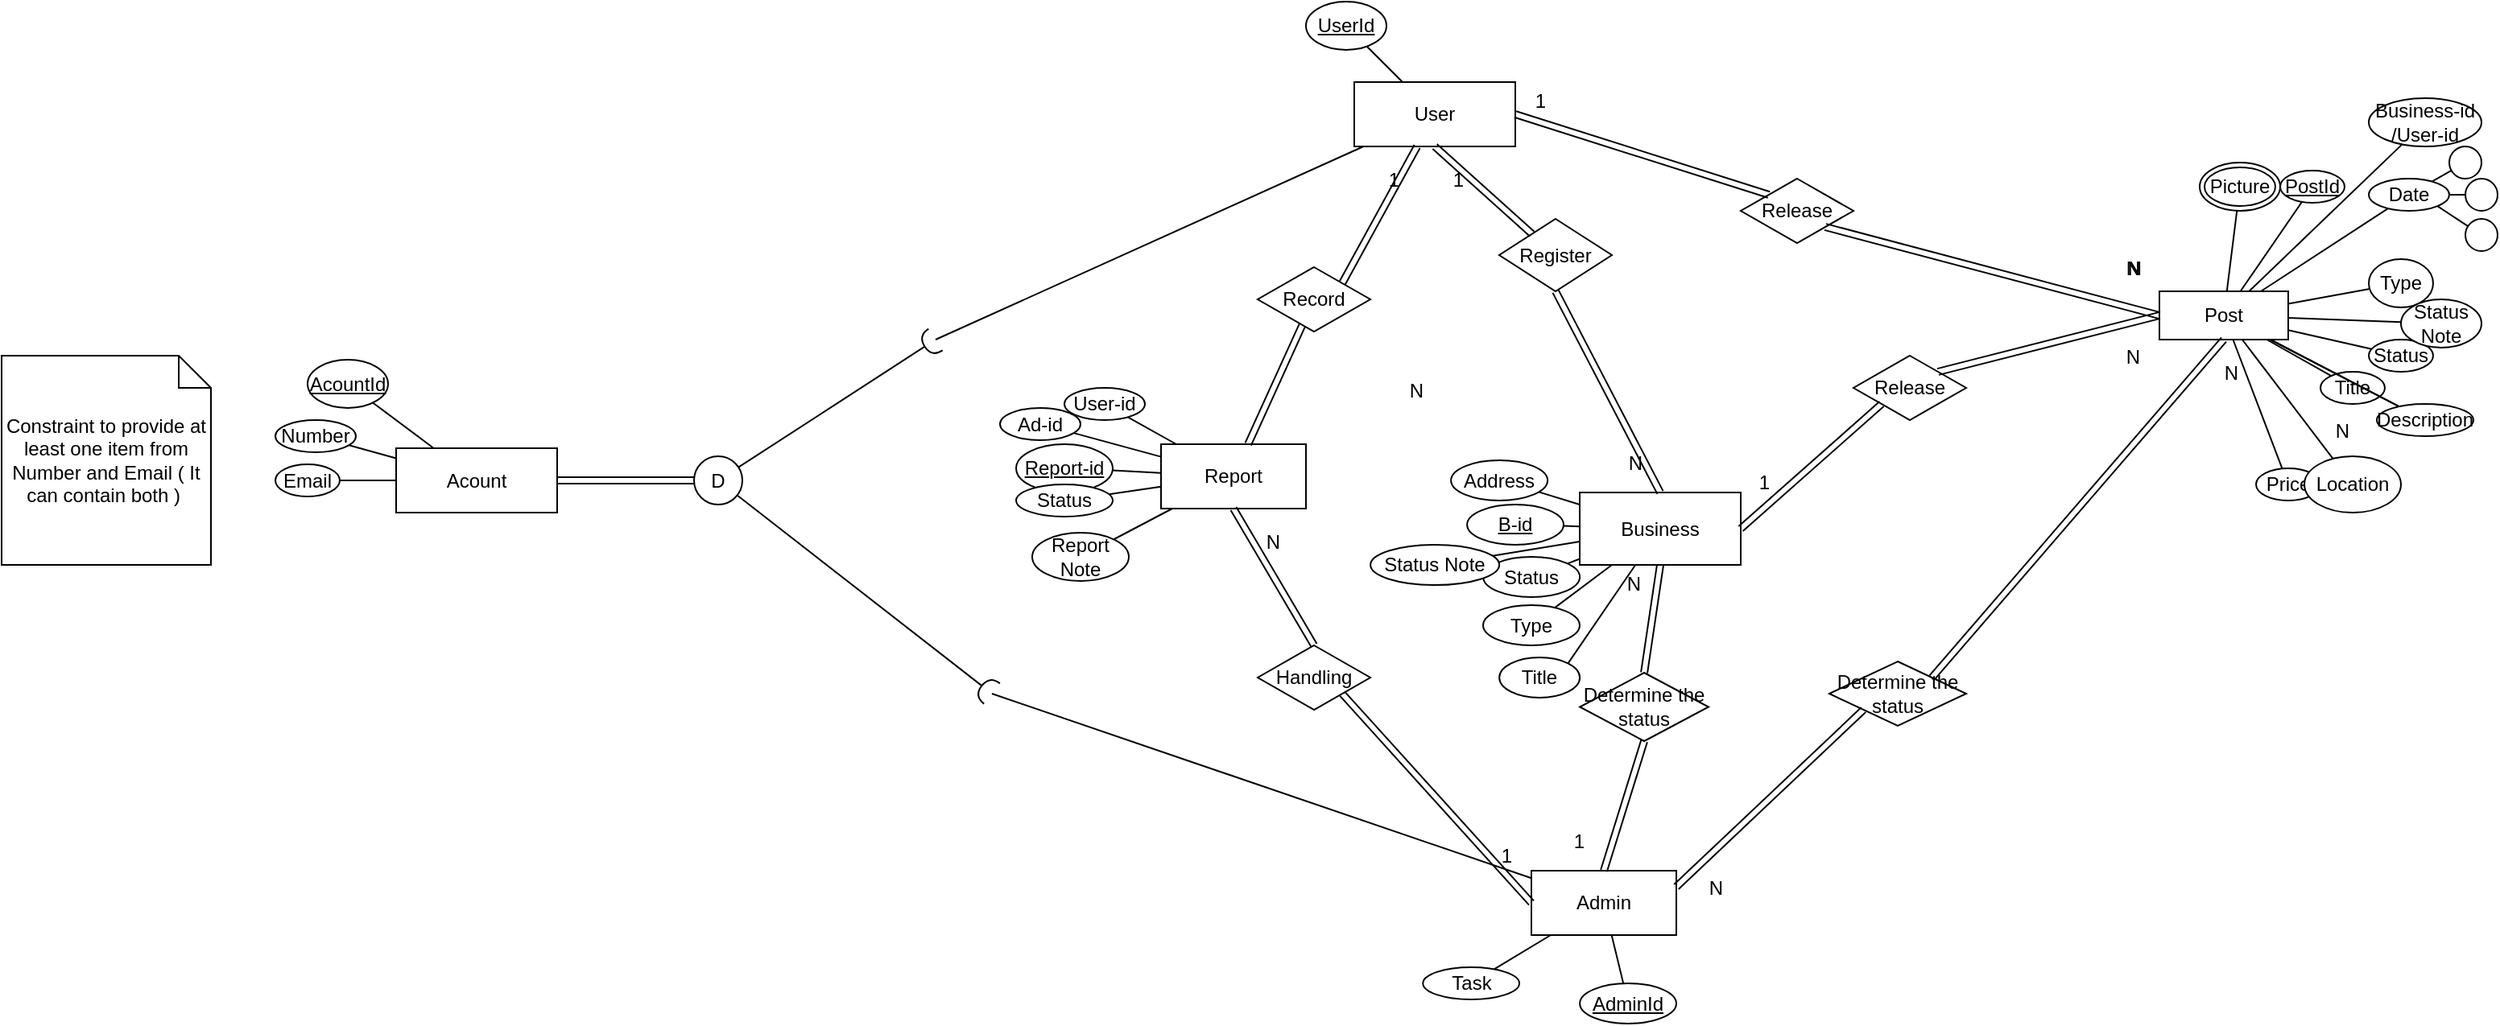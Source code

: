 <mxfile version="24.3.1" type="github">
  <diagram name="Page-1" id="U-ynId0NLzXUT7P6WxYB">
    <mxGraphModel dx="2044" dy="647" grid="1" gridSize="10" guides="1" tooltips="1" connect="1" arrows="1" fold="1" page="1" pageScale="1" pageWidth="850" pageHeight="1100" math="0" shadow="0">
      <root>
        <mxCell id="0" />
        <mxCell id="1" parent="0" />
        <mxCell id="OLLfKfK8-iYXkt-Ylnlg-1" value="User" style="whiteSpace=wrap;html=1;align=center;" parent="1" vertex="1">
          <mxGeometry x="70" y="140" width="100" height="40" as="geometry" />
        </mxCell>
        <mxCell id="OLLfKfK8-iYXkt-Ylnlg-2" value="AcountId" style="ellipse;whiteSpace=wrap;html=1;align=center;fontStyle=4;" parent="1" vertex="1">
          <mxGeometry x="-580" y="312.5" width="50" height="30" as="geometry" />
        </mxCell>
        <mxCell id="OLLfKfK8-iYXkt-Ylnlg-3" value="Number" style="ellipse;whiteSpace=wrap;html=1;align=center;" parent="1" vertex="1">
          <mxGeometry x="-600" y="350" width="50" height="20" as="geometry" />
        </mxCell>
        <mxCell id="OLLfKfK8-iYXkt-Ylnlg-10" value="Post" style="whiteSpace=wrap;html=1;align=center;" parent="1" vertex="1">
          <mxGeometry x="570" y="270" width="80" height="30" as="geometry" />
        </mxCell>
        <mxCell id="OLLfKfK8-iYXkt-Ylnlg-11" value="PostId" style="ellipse;whiteSpace=wrap;html=1;align=center;fontStyle=4;" parent="1" vertex="1">
          <mxGeometry x="645" y="195" width="40" height="20" as="geometry" />
        </mxCell>
        <mxCell id="OLLfKfK8-iYXkt-Ylnlg-12" value="Business-id&lt;div&gt;/User-id&lt;/div&gt;" style="ellipse;whiteSpace=wrap;html=1;align=center;" parent="1" vertex="1">
          <mxGeometry x="700" y="150" width="70" height="30" as="geometry" />
        </mxCell>
        <mxCell id="OLLfKfK8-iYXkt-Ylnlg-13" value="Date" style="ellipse;whiteSpace=wrap;html=1;align=center;" parent="1" vertex="1">
          <mxGeometry x="700" y="200" width="50" height="20" as="geometry" />
        </mxCell>
        <mxCell id="OLLfKfK8-iYXkt-Ylnlg-14" value="Type" style="ellipse;whiteSpace=wrap;html=1;align=center;" parent="1" vertex="1">
          <mxGeometry x="700" y="250" width="40" height="30" as="geometry" />
        </mxCell>
        <mxCell id="OLLfKfK8-iYXkt-Ylnlg-16" value="Status" style="ellipse;whiteSpace=wrap;html=1;align=center;" parent="1" vertex="1">
          <mxGeometry x="700" y="300" width="40" height="20" as="geometry" />
        </mxCell>
        <mxCell id="OLLfKfK8-iYXkt-Ylnlg-17" value="Title" style="ellipse;whiteSpace=wrap;html=1;align=center;" parent="1" vertex="1">
          <mxGeometry x="670" y="320" width="40" height="20" as="geometry" />
        </mxCell>
        <mxCell id="OLLfKfK8-iYXkt-Ylnlg-18" value="Description" style="ellipse;whiteSpace=wrap;html=1;align=center;" parent="1" vertex="1">
          <mxGeometry x="705" y="340" width="60" height="20" as="geometry" />
        </mxCell>
        <mxCell id="OLLfKfK8-iYXkt-Ylnlg-19" value="Price" style="ellipse;whiteSpace=wrap;html=1;align=center;" parent="1" vertex="1">
          <mxGeometry x="630" y="380" width="40" height="20" as="geometry" />
        </mxCell>
        <mxCell id="OLLfKfK8-iYXkt-Ylnlg-21" value="Picture" style="ellipse;shape=doubleEllipse;margin=3;whiteSpace=wrap;html=1;align=center;" parent="1" vertex="1">
          <mxGeometry x="595" y="190" width="50" height="30" as="geometry" />
        </mxCell>
        <mxCell id="OLLfKfK8-iYXkt-Ylnlg-27" value="Task" style="ellipse;whiteSpace=wrap;html=1;align=center;" parent="1" vertex="1">
          <mxGeometry x="112.59" y="690" width="59.93" height="20" as="geometry" />
        </mxCell>
        <mxCell id="OLLfKfK8-iYXkt-Ylnlg-29" value="Admin" style="whiteSpace=wrap;html=1;align=center;" parent="1" vertex="1">
          <mxGeometry x="180" y="630" width="90" height="40" as="geometry" />
        </mxCell>
        <mxCell id="OLLfKfK8-iYXkt-Ylnlg-31" value="Business" style="whiteSpace=wrap;html=1;align=center;" parent="1" vertex="1">
          <mxGeometry x="210" y="395" width="100" height="45" as="geometry" />
        </mxCell>
        <mxCell id="VNMjvooEzAglU1BEHEmf-2" value="B-id" style="ellipse;whiteSpace=wrap;html=1;align=center;fontStyle=4;" parent="1" vertex="1">
          <mxGeometry x="140.07" y="402.5" width="59.93" height="25" as="geometry" />
        </mxCell>
        <mxCell id="VNMjvooEzAglU1BEHEmf-3" value="Title" style="ellipse;whiteSpace=wrap;html=1;align=center;" parent="1" vertex="1">
          <mxGeometry x="160.07" y="497.5" width="50" height="25" as="geometry" />
        </mxCell>
        <mxCell id="VNMjvooEzAglU1BEHEmf-4" value="Address" style="ellipse;whiteSpace=wrap;html=1;align=center;" parent="1" vertex="1">
          <mxGeometry x="130.07" y="375" width="60" height="25" as="geometry" />
        </mxCell>
        <mxCell id="VNMjvooEzAglU1BEHEmf-5" value="Type" style="ellipse;whiteSpace=wrap;html=1;align=center;" parent="1" vertex="1">
          <mxGeometry x="150" y="465" width="60" height="25" as="geometry" />
        </mxCell>
        <mxCell id="VNMjvooEzAglU1BEHEmf-6" value="&lt;u&gt;AdminId&lt;/u&gt;" style="ellipse;whiteSpace=wrap;html=1;align=center;" parent="1" vertex="1">
          <mxGeometry x="210.07" y="700" width="59.93" height="25" as="geometry" />
        </mxCell>
        <mxCell id="VNMjvooEzAglU1BEHEmf-10" value="Status Note" style="ellipse;whiteSpace=wrap;html=1;align=center;" parent="1" vertex="1">
          <mxGeometry x="720" y="275" width="50" height="30" as="geometry" />
        </mxCell>
        <mxCell id="VNMjvooEzAglU1BEHEmf-11" value="Report" style="whiteSpace=wrap;html=1;align=center;" parent="1" vertex="1">
          <mxGeometry x="-50" y="365" width="90" height="40" as="geometry" />
        </mxCell>
        <mxCell id="VNMjvooEzAglU1BEHEmf-12" value="Report-id" style="ellipse;whiteSpace=wrap;html=1;align=center;fontStyle=4;" parent="1" vertex="1">
          <mxGeometry x="-140" y="365" width="60" height="30" as="geometry" />
        </mxCell>
        <mxCell id="VNMjvooEzAglU1BEHEmf-13" value="Ad-id" style="ellipse;whiteSpace=wrap;html=1;align=center;" parent="1" vertex="1">
          <mxGeometry x="-150" y="342.5" width="50" height="20" as="geometry" />
        </mxCell>
        <mxCell id="VNMjvooEzAglU1BEHEmf-14" value="User-id" style="ellipse;whiteSpace=wrap;html=1;align=center;" parent="1" vertex="1">
          <mxGeometry x="-110" y="330" width="50" height="20" as="geometry" />
        </mxCell>
        <mxCell id="VNMjvooEzAglU1BEHEmf-15" value="Report Note" style="ellipse;whiteSpace=wrap;html=1;align=center;" parent="1" vertex="1">
          <mxGeometry x="-130" y="420" width="60" height="30" as="geometry" />
        </mxCell>
        <mxCell id="VNMjvooEzAglU1BEHEmf-16" value="Status" style="ellipse;whiteSpace=wrap;html=1;align=center;" parent="1" vertex="1">
          <mxGeometry x="-140" y="390" width="60" height="20" as="geometry" />
        </mxCell>
        <mxCell id="VNMjvooEzAglU1BEHEmf-18" value="Release" style="shape=rhombus;perimeter=rhombusPerimeter;whiteSpace=wrap;html=1;align=center;" parent="1" vertex="1">
          <mxGeometry x="310" y="200" width="70" height="40" as="geometry" />
        </mxCell>
        <mxCell id="VNMjvooEzAglU1BEHEmf-19" value="" style="shape=link;html=1;rounded=0;entryX=0;entryY=0.5;entryDx=0;entryDy=0;exitX=1;exitY=1;exitDx=0;exitDy=0;" parent="1" source="VNMjvooEzAglU1BEHEmf-18" target="OLLfKfK8-iYXkt-Ylnlg-10" edge="1">
          <mxGeometry relative="1" as="geometry">
            <mxPoint x="130" y="300" as="sourcePoint" />
            <mxPoint x="290" y="300" as="targetPoint" />
          </mxGeometry>
        </mxCell>
        <mxCell id="VNMjvooEzAglU1BEHEmf-20" value="N" style="resizable=0;html=1;whiteSpace=wrap;align=right;verticalAlign=bottom;" parent="VNMjvooEzAglU1BEHEmf-19" connectable="0" vertex="1">
          <mxGeometry x="1" relative="1" as="geometry">
            <mxPoint x="-10" y="-20" as="offset" />
          </mxGeometry>
        </mxCell>
        <mxCell id="VNMjvooEzAglU1BEHEmf-23" value="" style="shape=link;html=1;rounded=0;entryX=1;entryY=0.5;entryDx=0;entryDy=0;exitX=0;exitY=0;exitDx=0;exitDy=0;" parent="1" source="VNMjvooEzAglU1BEHEmf-18" target="OLLfKfK8-iYXkt-Ylnlg-1" edge="1">
          <mxGeometry relative="1" as="geometry">
            <mxPoint x="130" y="300" as="sourcePoint" />
            <mxPoint x="290" y="300" as="targetPoint" />
          </mxGeometry>
        </mxCell>
        <mxCell id="VNMjvooEzAglU1BEHEmf-24" value="1" style="resizable=0;html=1;whiteSpace=wrap;align=right;verticalAlign=bottom;" parent="VNMjvooEzAglU1BEHEmf-23" connectable="0" vertex="1">
          <mxGeometry x="1" relative="1" as="geometry">
            <mxPoint x="20" as="offset" />
          </mxGeometry>
        </mxCell>
        <mxCell id="VNMjvooEzAglU1BEHEmf-25" value="Register" style="shape=rhombus;perimeter=rhombusPerimeter;whiteSpace=wrap;html=1;align=center;" parent="1" vertex="1">
          <mxGeometry x="160" y="225" width="70" height="45" as="geometry" />
        </mxCell>
        <mxCell id="VNMjvooEzAglU1BEHEmf-26" value="" style="shape=link;html=1;rounded=0;entryX=0.5;entryY=1;entryDx=0;entryDy=0;" parent="1" source="VNMjvooEzAglU1BEHEmf-25" target="OLLfKfK8-iYXkt-Ylnlg-1" edge="1">
          <mxGeometry relative="1" as="geometry">
            <mxPoint x="120" y="240" as="sourcePoint" />
            <mxPoint x="290" y="300" as="targetPoint" />
          </mxGeometry>
        </mxCell>
        <mxCell id="VNMjvooEzAglU1BEHEmf-27" value="1" style="resizable=0;html=1;whiteSpace=wrap;align=right;verticalAlign=bottom;" parent="VNMjvooEzAglU1BEHEmf-26" connectable="0" vertex="1">
          <mxGeometry x="1" relative="1" as="geometry">
            <mxPoint x="20" y="30" as="offset" />
          </mxGeometry>
        </mxCell>
        <mxCell id="VNMjvooEzAglU1BEHEmf-31" value="" style="shape=link;html=1;rounded=0;entryX=0.5;entryY=0;entryDx=0;entryDy=0;exitX=0.5;exitY=1;exitDx=0;exitDy=0;" parent="1" source="VNMjvooEzAglU1BEHEmf-25" target="OLLfKfK8-iYXkt-Ylnlg-31" edge="1">
          <mxGeometry relative="1" as="geometry">
            <mxPoint x="230" y="285" as="sourcePoint" />
            <mxPoint x="390" y="285" as="targetPoint" />
          </mxGeometry>
        </mxCell>
        <mxCell id="VNMjvooEzAglU1BEHEmf-32" value="N" style="resizable=0;html=1;whiteSpace=wrap;align=right;verticalAlign=bottom;" parent="VNMjvooEzAglU1BEHEmf-31" connectable="0" vertex="1">
          <mxGeometry x="1" relative="1" as="geometry">
            <mxPoint x="-10" y="-10" as="offset" />
          </mxGeometry>
        </mxCell>
        <mxCell id="VNMjvooEzAglU1BEHEmf-33" value="Release" style="shape=rhombus;perimeter=rhombusPerimeter;whiteSpace=wrap;html=1;align=center;" parent="1" vertex="1">
          <mxGeometry x="380" y="310" width="70" height="40" as="geometry" />
        </mxCell>
        <mxCell id="VNMjvooEzAglU1BEHEmf-34" value="" style="shape=link;html=1;rounded=0;entryX=0;entryY=0.5;entryDx=0;entryDy=0;exitX=1;exitY=0;exitDx=0;exitDy=0;" parent="1" source="VNMjvooEzAglU1BEHEmf-33" target="OLLfKfK8-iYXkt-Ylnlg-10" edge="1">
          <mxGeometry relative="1" as="geometry">
            <mxPoint x="130" y="460" as="sourcePoint" />
            <mxPoint x="570" y="450" as="targetPoint" />
          </mxGeometry>
        </mxCell>
        <mxCell id="VNMjvooEzAglU1BEHEmf-35" value="N" style="resizable=0;html=1;whiteSpace=wrap;align=right;verticalAlign=bottom;" parent="VNMjvooEzAglU1BEHEmf-34" connectable="0" vertex="1">
          <mxGeometry x="1" relative="1" as="geometry">
            <mxPoint x="-10" y="-20" as="offset" />
          </mxGeometry>
        </mxCell>
        <mxCell id="VNMjvooEzAglU1BEHEmf-36" value="" style="shape=link;html=1;rounded=0;entryX=1;entryY=0.5;entryDx=0;entryDy=0;exitX=0;exitY=1;exitDx=0;exitDy=0;" parent="1" source="VNMjvooEzAglU1BEHEmf-33" target="OLLfKfK8-iYXkt-Ylnlg-31" edge="1">
          <mxGeometry relative="1" as="geometry">
            <mxPoint x="130" y="460" as="sourcePoint" />
            <mxPoint x="170" y="320" as="targetPoint" />
          </mxGeometry>
        </mxCell>
        <mxCell id="VNMjvooEzAglU1BEHEmf-37" value="1" style="resizable=0;html=1;whiteSpace=wrap;align=right;verticalAlign=bottom;" parent="VNMjvooEzAglU1BEHEmf-36" connectable="0" vertex="1">
          <mxGeometry x="1" relative="1" as="geometry">
            <mxPoint x="20" y="-20" as="offset" />
          </mxGeometry>
        </mxCell>
        <mxCell id="VNMjvooEzAglU1BEHEmf-38" value="N" style="resizable=0;html=1;whiteSpace=wrap;align=right;verticalAlign=bottom;" parent="1" connectable="0" vertex="1">
          <mxGeometry x="570.002" y="269.999" as="geometry">
            <mxPoint x="-11" y="50" as="offset" />
          </mxGeometry>
        </mxCell>
        <mxCell id="VNMjvooEzAglU1BEHEmf-39" value="Record" style="shape=rhombus;perimeter=rhombusPerimeter;whiteSpace=wrap;html=1;align=center;" parent="1" vertex="1">
          <mxGeometry x="10" y="255" width="70" height="40" as="geometry" />
        </mxCell>
        <mxCell id="VNMjvooEzAglU1BEHEmf-46" value="" style="shape=link;html=1;rounded=0;" parent="1" source="VNMjvooEzAglU1BEHEmf-39" target="VNMjvooEzAglU1BEHEmf-11" edge="1">
          <mxGeometry relative="1" as="geometry">
            <mxPoint x="70" y="350" as="sourcePoint" />
            <mxPoint x="230" y="350" as="targetPoint" />
          </mxGeometry>
        </mxCell>
        <mxCell id="VNMjvooEzAglU1BEHEmf-47" value="N" style="resizable=0;html=1;whiteSpace=wrap;align=right;verticalAlign=bottom;" parent="VNMjvooEzAglU1BEHEmf-46" connectable="0" vertex="1">
          <mxGeometry x="1" relative="1" as="geometry">
            <mxPoint x="110" y="-25" as="offset" />
          </mxGeometry>
        </mxCell>
        <mxCell id="VNMjvooEzAglU1BEHEmf-48" value="" style="shape=link;html=1;rounded=0;exitX=1;exitY=0;exitDx=0;exitDy=0;" parent="1" source="VNMjvooEzAglU1BEHEmf-39" target="OLLfKfK8-iYXkt-Ylnlg-1" edge="1">
          <mxGeometry relative="1" as="geometry">
            <mxPoint x="70" y="350" as="sourcePoint" />
            <mxPoint x="230" y="350" as="targetPoint" />
          </mxGeometry>
        </mxCell>
        <mxCell id="VNMjvooEzAglU1BEHEmf-49" value="1" style="resizable=0;html=1;whiteSpace=wrap;align=right;verticalAlign=bottom;" parent="VNMjvooEzAglU1BEHEmf-48" connectable="0" vertex="1">
          <mxGeometry x="1" relative="1" as="geometry">
            <mxPoint x="-10" y="30" as="offset" />
          </mxGeometry>
        </mxCell>
        <mxCell id="VNMjvooEzAglU1BEHEmf-50" value="Determine the&lt;div&gt;status&lt;/div&gt;" style="shape=rhombus;perimeter=rhombusPerimeter;whiteSpace=wrap;html=1;align=center;" parent="1" vertex="1">
          <mxGeometry x="365" y="500" width="85" height="40" as="geometry" />
        </mxCell>
        <mxCell id="VNMjvooEzAglU1BEHEmf-52" value="" style="shape=link;html=1;rounded=0;entryX=0.5;entryY=1;entryDx=0;entryDy=0;exitX=1;exitY=0;exitDx=0;exitDy=0;" parent="1" source="VNMjvooEzAglU1BEHEmf-50" target="OLLfKfK8-iYXkt-Ylnlg-10" edge="1">
          <mxGeometry relative="1" as="geometry">
            <mxPoint x="70" y="650" as="sourcePoint" />
            <mxPoint x="230" y="650" as="targetPoint" />
          </mxGeometry>
        </mxCell>
        <mxCell id="VNMjvooEzAglU1BEHEmf-53" value="N" style="resizable=0;html=1;whiteSpace=wrap;align=right;verticalAlign=bottom;" parent="VNMjvooEzAglU1BEHEmf-52" connectable="0" vertex="1">
          <mxGeometry x="1" relative="1" as="geometry">
            <mxPoint x="10" y="30" as="offset" />
          </mxGeometry>
        </mxCell>
        <mxCell id="VNMjvooEzAglU1BEHEmf-58" value="" style="shape=link;html=1;rounded=0;entryX=1;entryY=0.25;entryDx=0;entryDy=0;exitX=0;exitY=1;exitDx=0;exitDy=0;" parent="1" source="VNMjvooEzAglU1BEHEmf-50" target="OLLfKfK8-iYXkt-Ylnlg-29" edge="1">
          <mxGeometry relative="1" as="geometry">
            <mxPoint x="140" y="360" as="sourcePoint" />
            <mxPoint x="210" y="740" as="targetPoint" />
          </mxGeometry>
        </mxCell>
        <mxCell id="VNMjvooEzAglU1BEHEmf-59" value="N" style="resizable=0;html=1;whiteSpace=wrap;align=right;verticalAlign=bottom;" parent="VNMjvooEzAglU1BEHEmf-58" connectable="0" vertex="1">
          <mxGeometry x="1" relative="1" as="geometry">
            <mxPoint x="30" y="10" as="offset" />
          </mxGeometry>
        </mxCell>
        <mxCell id="VNMjvooEzAglU1BEHEmf-60" value="Determine the&lt;div&gt;status&lt;/div&gt;" style="shape=rhombus;perimeter=rhombusPerimeter;whiteSpace=wrap;html=1;align=center;" parent="1" vertex="1">
          <mxGeometry x="210.07" y="507" width="79.93" height="42.5" as="geometry" />
        </mxCell>
        <mxCell id="VNMjvooEzAglU1BEHEmf-61" value="" style="shape=link;html=1;rounded=0;entryX=0.5;entryY=1;entryDx=0;entryDy=0;exitX=0.5;exitY=0;exitDx=0;exitDy=0;" parent="1" source="VNMjvooEzAglU1BEHEmf-60" target="OLLfKfK8-iYXkt-Ylnlg-31" edge="1">
          <mxGeometry relative="1" as="geometry">
            <mxPoint x="220" y="605" as="sourcePoint" />
            <mxPoint x="400" y="685" as="targetPoint" />
          </mxGeometry>
        </mxCell>
        <mxCell id="VNMjvooEzAglU1BEHEmf-62" value="N" style="resizable=0;html=1;whiteSpace=wrap;align=right;verticalAlign=bottom;" parent="VNMjvooEzAglU1BEHEmf-61" connectable="0" vertex="1">
          <mxGeometry x="1" relative="1" as="geometry">
            <mxPoint x="-10" y="20" as="offset" />
          </mxGeometry>
        </mxCell>
        <mxCell id="VNMjvooEzAglU1BEHEmf-63" value="" style="shape=link;html=1;rounded=0;exitX=0.5;exitY=1;exitDx=0;exitDy=0;entryX=0.5;entryY=0;entryDx=0;entryDy=0;" parent="1" source="VNMjvooEzAglU1BEHEmf-60" target="OLLfKfK8-iYXkt-Ylnlg-29" edge="1">
          <mxGeometry relative="1" as="geometry">
            <mxPoint x="140" y="700" as="sourcePoint" />
            <mxPoint x="300" y="700" as="targetPoint" />
          </mxGeometry>
        </mxCell>
        <mxCell id="VNMjvooEzAglU1BEHEmf-64" value="1" style="resizable=0;html=1;whiteSpace=wrap;align=right;verticalAlign=bottom;" parent="VNMjvooEzAglU1BEHEmf-63" connectable="0" vertex="1">
          <mxGeometry x="1" relative="1" as="geometry">
            <mxPoint x="-10" y="-10" as="offset" />
          </mxGeometry>
        </mxCell>
        <mxCell id="VNMjvooEzAglU1BEHEmf-65" value="Handling" style="shape=rhombus;perimeter=rhombusPerimeter;whiteSpace=wrap;html=1;align=center;" parent="1" vertex="1">
          <mxGeometry x="10.07" y="490" width="69.93" height="40" as="geometry" />
        </mxCell>
        <mxCell id="VNMjvooEzAglU1BEHEmf-66" value="" style="shape=link;html=1;rounded=0;entryX=0.5;entryY=1;entryDx=0;entryDy=0;exitX=0.5;exitY=0;exitDx=0;exitDy=0;" parent="1" source="VNMjvooEzAglU1BEHEmf-65" target="VNMjvooEzAglU1BEHEmf-11" edge="1">
          <mxGeometry relative="1" as="geometry">
            <mxPoint x="140" y="700" as="sourcePoint" />
            <mxPoint x="300" y="700" as="targetPoint" />
          </mxGeometry>
        </mxCell>
        <mxCell id="VNMjvooEzAglU1BEHEmf-67" value="N" style="resizable=0;html=1;whiteSpace=wrap;align=right;verticalAlign=bottom;" parent="VNMjvooEzAglU1BEHEmf-66" connectable="0" vertex="1">
          <mxGeometry x="1" relative="1" as="geometry">
            <mxPoint x="30" y="29" as="offset" />
          </mxGeometry>
        </mxCell>
        <mxCell id="VNMjvooEzAglU1BEHEmf-68" value="" style="shape=link;html=1;rounded=0;exitX=1;exitY=1;exitDx=0;exitDy=0;entryX=0;entryY=0.5;entryDx=0;entryDy=0;" parent="1" source="VNMjvooEzAglU1BEHEmf-65" target="OLLfKfK8-iYXkt-Ylnlg-29" edge="1">
          <mxGeometry relative="1" as="geometry">
            <mxPoint x="140" y="700" as="sourcePoint" />
            <mxPoint x="300" y="700" as="targetPoint" />
          </mxGeometry>
        </mxCell>
        <mxCell id="VNMjvooEzAglU1BEHEmf-69" value="1" style="resizable=0;html=1;whiteSpace=wrap;align=right;verticalAlign=bottom;" parent="VNMjvooEzAglU1BEHEmf-68" connectable="0" vertex="1">
          <mxGeometry x="1" relative="1" as="geometry">
            <mxPoint x="-10" y="-20" as="offset" />
          </mxGeometry>
        </mxCell>
        <mxCell id="VNMjvooEzAglU1BEHEmf-70" value="Status" style="ellipse;whiteSpace=wrap;html=1;align=center;" parent="1" vertex="1">
          <mxGeometry x="150.07" y="435" width="60" height="25" as="geometry" />
        </mxCell>
        <mxCell id="VNMjvooEzAglU1BEHEmf-71" value="Status Note" style="ellipse;whiteSpace=wrap;html=1;align=center;" parent="1" vertex="1">
          <mxGeometry x="80.07" y="427.5" width="80" height="25" as="geometry" />
        </mxCell>
        <mxCell id="W0FsgQJnzsYs5Z7wdEHe-2" value="" style="endArrow=none;html=1;rounded=0;" edge="1" parent="1" source="OLLfKfK8-iYXkt-Ylnlg-3" target="W0FsgQJnzsYs5Z7wdEHe-46">
          <mxGeometry width="50" height="50" relative="1" as="geometry">
            <mxPoint x="-664" y="426.5" as="sourcePoint" />
            <mxPoint x="-576.667" y="452.5" as="targetPoint" />
          </mxGeometry>
        </mxCell>
        <mxCell id="W0FsgQJnzsYs5Z7wdEHe-5" value="" style="endArrow=none;html=1;rounded=0;" edge="1" parent="1" source="OLLfKfK8-iYXkt-Ylnlg-2" target="W0FsgQJnzsYs5Z7wdEHe-46">
          <mxGeometry width="50" height="50" relative="1" as="geometry">
            <mxPoint x="-644" y="339" as="sourcePoint" />
            <mxPoint x="-547.692" y="335" as="targetPoint" />
          </mxGeometry>
        </mxCell>
        <mxCell id="W0FsgQJnzsYs5Z7wdEHe-7" value="" style="endArrow=none;html=1;rounded=0;" edge="1" parent="1" source="VNMjvooEzAglU1BEHEmf-14" target="VNMjvooEzAglU1BEHEmf-11">
          <mxGeometry width="50" height="50" relative="1" as="geometry">
            <mxPoint x="106" y="174" as="sourcePoint" />
            <mxPoint x="200" y="211" as="targetPoint" />
          </mxGeometry>
        </mxCell>
        <mxCell id="W0FsgQJnzsYs5Z7wdEHe-8" value="" style="endArrow=none;html=1;rounded=0;" edge="1" parent="1" source="VNMjvooEzAglU1BEHEmf-13" target="VNMjvooEzAglU1BEHEmf-11">
          <mxGeometry width="50" height="50" relative="1" as="geometry">
            <mxPoint x="116" y="184" as="sourcePoint" />
            <mxPoint x="210" y="221" as="targetPoint" />
          </mxGeometry>
        </mxCell>
        <mxCell id="W0FsgQJnzsYs5Z7wdEHe-9" value="" style="endArrow=none;html=1;rounded=0;" edge="1" parent="1" source="VNMjvooEzAglU1BEHEmf-12" target="VNMjvooEzAglU1BEHEmf-11">
          <mxGeometry width="50" height="50" relative="1" as="geometry">
            <mxPoint x="126" y="194" as="sourcePoint" />
            <mxPoint x="220" y="231" as="targetPoint" />
          </mxGeometry>
        </mxCell>
        <mxCell id="W0FsgQJnzsYs5Z7wdEHe-10" value="" style="endArrow=none;html=1;rounded=0;" edge="1" parent="1" source="VNMjvooEzAglU1BEHEmf-16" target="VNMjvooEzAglU1BEHEmf-11">
          <mxGeometry width="50" height="50" relative="1" as="geometry">
            <mxPoint x="136" y="204" as="sourcePoint" />
            <mxPoint x="230" y="241" as="targetPoint" />
          </mxGeometry>
        </mxCell>
        <mxCell id="W0FsgQJnzsYs5Z7wdEHe-11" value="" style="endArrow=none;html=1;rounded=0;" edge="1" parent="1" source="VNMjvooEzAglU1BEHEmf-15" target="VNMjvooEzAglU1BEHEmf-11">
          <mxGeometry width="50" height="50" relative="1" as="geometry">
            <mxPoint x="146" y="214" as="sourcePoint" />
            <mxPoint x="240" y="251" as="targetPoint" />
          </mxGeometry>
        </mxCell>
        <mxCell id="W0FsgQJnzsYs5Z7wdEHe-12" value="" style="endArrow=none;html=1;rounded=0;" edge="1" parent="1" source="VNMjvooEzAglU1BEHEmf-6" target="OLLfKfK8-iYXkt-Ylnlg-29">
          <mxGeometry width="50" height="50" relative="1" as="geometry">
            <mxPoint x="230.041" y="648.323" as="sourcePoint" />
            <mxPoint x="282.597" y="760" as="targetPoint" />
          </mxGeometry>
        </mxCell>
        <mxCell id="W0FsgQJnzsYs5Z7wdEHe-13" value="" style="endArrow=none;html=1;rounded=0;" edge="1" parent="1" source="VNMjvooEzAglU1BEHEmf-4" target="OLLfKfK8-iYXkt-Ylnlg-31">
          <mxGeometry width="50" height="50" relative="1" as="geometry">
            <mxPoint x="182.747" y="380.114" as="sourcePoint" />
            <mxPoint x="290" y="246" as="targetPoint" />
          </mxGeometry>
        </mxCell>
        <mxCell id="W0FsgQJnzsYs5Z7wdEHe-14" value="" style="endArrow=none;html=1;rounded=0;" edge="1" parent="1" source="VNMjvooEzAglU1BEHEmf-2" target="OLLfKfK8-iYXkt-Ylnlg-31">
          <mxGeometry width="50" height="50" relative="1" as="geometry">
            <mxPoint x="200.07" y="415" as="sourcePoint" />
            <mxPoint x="300" y="256" as="targetPoint" />
          </mxGeometry>
        </mxCell>
        <mxCell id="W0FsgQJnzsYs5Z7wdEHe-15" value="" style="endArrow=none;html=1;rounded=0;" edge="1" parent="1" source="VNMjvooEzAglU1BEHEmf-70" target="OLLfKfK8-iYXkt-Ylnlg-31">
          <mxGeometry width="50" height="50" relative="1" as="geometry">
            <mxPoint x="182.747" y="449.886" as="sourcePoint" />
            <mxPoint x="310" y="266" as="targetPoint" />
          </mxGeometry>
        </mxCell>
        <mxCell id="W0FsgQJnzsYs5Z7wdEHe-16" value="" style="endArrow=none;html=1;rounded=0;" edge="1" parent="1" source="VNMjvooEzAglU1BEHEmf-5" target="OLLfKfK8-iYXkt-Ylnlg-31">
          <mxGeometry width="50" height="50" relative="1" as="geometry">
            <mxPoint x="170.041" y="496.677" as="sourcePoint" />
            <mxPoint x="320" y="276" as="targetPoint" />
          </mxGeometry>
        </mxCell>
        <mxCell id="W0FsgQJnzsYs5Z7wdEHe-17" value="" style="endArrow=none;html=1;rounded=0;exitX=1;exitY=0;exitDx=0;exitDy=0;" edge="1" parent="1" source="VNMjvooEzAglU1BEHEmf-3" target="OLLfKfK8-iYXkt-Ylnlg-31">
          <mxGeometry width="50" height="50" relative="1" as="geometry">
            <mxPoint x="164.028" y="545.803" as="sourcePoint" />
            <mxPoint x="330" y="286" as="targetPoint" />
          </mxGeometry>
        </mxCell>
        <mxCell id="W0FsgQJnzsYs5Z7wdEHe-18" value="" style="endArrow=none;html=1;rounded=0;" edge="1" parent="1" source="VNMjvooEzAglU1BEHEmf-71" target="OLLfKfK8-iYXkt-Ylnlg-31">
          <mxGeometry width="50" height="50" relative="1" as="geometry">
            <mxPoint x="146" y="274" as="sourcePoint" />
            <mxPoint x="240" y="311" as="targetPoint" />
          </mxGeometry>
        </mxCell>
        <mxCell id="W0FsgQJnzsYs5Z7wdEHe-21" value="" style="endArrow=none;html=1;rounded=0;" edge="1" parent="1" source="OLLfKfK8-iYXkt-Ylnlg-27" target="OLLfKfK8-iYXkt-Ylnlg-29">
          <mxGeometry width="50" height="50" relative="1" as="geometry">
            <mxPoint x="-90" y="840" as="sourcePoint" />
            <mxPoint x="-40" y="790" as="targetPoint" />
          </mxGeometry>
        </mxCell>
        <mxCell id="W0FsgQJnzsYs5Z7wdEHe-23" value="" style="endArrow=none;html=1;rounded=0;" edge="1" parent="1" source="OLLfKfK8-iYXkt-Ylnlg-10" target="OLLfKfK8-iYXkt-Ylnlg-11">
          <mxGeometry width="50" height="50" relative="1" as="geometry">
            <mxPoint x="580" y="185" as="sourcePoint" />
            <mxPoint x="630" y="135" as="targetPoint" />
          </mxGeometry>
        </mxCell>
        <mxCell id="W0FsgQJnzsYs5Z7wdEHe-24" value="" style="endArrow=none;html=1;rounded=0;" edge="1" parent="1" source="OLLfKfK8-iYXkt-Ylnlg-10" target="OLLfKfK8-iYXkt-Ylnlg-21">
          <mxGeometry width="50" height="50" relative="1" as="geometry">
            <mxPoint x="590" y="195" as="sourcePoint" />
            <mxPoint x="640" y="145" as="targetPoint" />
          </mxGeometry>
        </mxCell>
        <mxCell id="W0FsgQJnzsYs5Z7wdEHe-25" value="" style="endArrow=none;html=1;rounded=0;" edge="1" parent="1" source="OLLfKfK8-iYXkt-Ylnlg-10" target="OLLfKfK8-iYXkt-Ylnlg-12">
          <mxGeometry width="50" height="50" relative="1" as="geometry">
            <mxPoint x="600" y="205" as="sourcePoint" />
            <mxPoint x="650" y="155" as="targetPoint" />
          </mxGeometry>
        </mxCell>
        <mxCell id="W0FsgQJnzsYs5Z7wdEHe-26" value="" style="endArrow=none;html=1;rounded=0;" edge="1" parent="1" source="OLLfKfK8-iYXkt-Ylnlg-10" target="OLLfKfK8-iYXkt-Ylnlg-13">
          <mxGeometry width="50" height="50" relative="1" as="geometry">
            <mxPoint x="610" y="215" as="sourcePoint" />
            <mxPoint x="660" y="165" as="targetPoint" />
          </mxGeometry>
        </mxCell>
        <mxCell id="W0FsgQJnzsYs5Z7wdEHe-27" value="" style="endArrow=none;html=1;rounded=0;" edge="1" parent="1" source="OLLfKfK8-iYXkt-Ylnlg-10" target="OLLfKfK8-iYXkt-Ylnlg-14">
          <mxGeometry width="50" height="50" relative="1" as="geometry">
            <mxPoint x="620" y="225" as="sourcePoint" />
            <mxPoint x="670" y="175" as="targetPoint" />
          </mxGeometry>
        </mxCell>
        <mxCell id="W0FsgQJnzsYs5Z7wdEHe-28" value="" style="endArrow=none;html=1;rounded=0;" edge="1" parent="1" source="OLLfKfK8-iYXkt-Ylnlg-10" target="OLLfKfK8-iYXkt-Ylnlg-16">
          <mxGeometry width="50" height="50" relative="1" as="geometry">
            <mxPoint x="630" y="235" as="sourcePoint" />
            <mxPoint x="680" y="185" as="targetPoint" />
          </mxGeometry>
        </mxCell>
        <mxCell id="W0FsgQJnzsYs5Z7wdEHe-29" value="" style="endArrow=none;html=1;rounded=0;" edge="1" parent="1" source="OLLfKfK8-iYXkt-Ylnlg-10" target="OLLfKfK8-iYXkt-Ylnlg-17">
          <mxGeometry width="50" height="50" relative="1" as="geometry">
            <mxPoint x="640" y="245" as="sourcePoint" />
            <mxPoint x="690" y="195" as="targetPoint" />
          </mxGeometry>
        </mxCell>
        <mxCell id="W0FsgQJnzsYs5Z7wdEHe-30" value="" style="endArrow=none;html=1;rounded=0;" edge="1" parent="1" source="OLLfKfK8-iYXkt-Ylnlg-10" target="OLLfKfK8-iYXkt-Ylnlg-18">
          <mxGeometry width="50" height="50" relative="1" as="geometry">
            <mxPoint x="650" y="255" as="sourcePoint" />
            <mxPoint x="700" y="205" as="targetPoint" />
          </mxGeometry>
        </mxCell>
        <mxCell id="W0FsgQJnzsYs5Z7wdEHe-31" value="" style="endArrow=none;html=1;rounded=0;" edge="1" parent="1" source="OLLfKfK8-iYXkt-Ylnlg-10" target="OLLfKfK8-iYXkt-Ylnlg-18">
          <mxGeometry width="50" height="50" relative="1" as="geometry">
            <mxPoint x="660" y="265" as="sourcePoint" />
            <mxPoint x="710" y="215" as="targetPoint" />
          </mxGeometry>
        </mxCell>
        <mxCell id="W0FsgQJnzsYs5Z7wdEHe-33" value="" style="endArrow=none;html=1;rounded=0;" edge="1" parent="1" source="OLLfKfK8-iYXkt-Ylnlg-10" target="OLLfKfK8-iYXkt-Ylnlg-19">
          <mxGeometry width="50" height="50" relative="1" as="geometry">
            <mxPoint x="680" y="285" as="sourcePoint" />
            <mxPoint x="730" y="235" as="targetPoint" />
          </mxGeometry>
        </mxCell>
        <mxCell id="W0FsgQJnzsYs5Z7wdEHe-34" value="" style="endArrow=none;html=1;rounded=0;" edge="1" parent="1" source="OLLfKfK8-iYXkt-Ylnlg-10" target="VNMjvooEzAglU1BEHEmf-10">
          <mxGeometry width="50" height="50" relative="1" as="geometry">
            <mxPoint x="690" y="295" as="sourcePoint" />
            <mxPoint x="740" y="245" as="targetPoint" />
          </mxGeometry>
        </mxCell>
        <mxCell id="W0FsgQJnzsYs5Z7wdEHe-35" value="" style="endArrow=none;html=1;rounded=0;" edge="1" parent="1" source="OLLfKfK8-iYXkt-Ylnlg-13" target="W0FsgQJnzsYs5Z7wdEHe-38">
          <mxGeometry width="50" height="50" relative="1" as="geometry">
            <mxPoint x="820" y="210" as="sourcePoint" />
            <mxPoint x="830" y="190" as="targetPoint" />
          </mxGeometry>
        </mxCell>
        <mxCell id="W0FsgQJnzsYs5Z7wdEHe-36" value="" style="endArrow=none;html=1;rounded=0;" edge="1" parent="1" source="OLLfKfK8-iYXkt-Ylnlg-13" target="W0FsgQJnzsYs5Z7wdEHe-39">
          <mxGeometry width="50" height="50" relative="1" as="geometry">
            <mxPoint x="830" y="260" as="sourcePoint" />
            <mxPoint x="840" y="210" as="targetPoint" />
          </mxGeometry>
        </mxCell>
        <mxCell id="W0FsgQJnzsYs5Z7wdEHe-37" value="" style="endArrow=none;html=1;rounded=0;exitX=1;exitY=1;exitDx=0;exitDy=0;" edge="1" parent="1" source="OLLfKfK8-iYXkt-Ylnlg-13" target="W0FsgQJnzsYs5Z7wdEHe-40">
          <mxGeometry width="50" height="50" relative="1" as="geometry">
            <mxPoint x="840" y="270" as="sourcePoint" />
            <mxPoint x="880" y="240" as="targetPoint" />
          </mxGeometry>
        </mxCell>
        <mxCell id="W0FsgQJnzsYs5Z7wdEHe-38" value="" style="ellipse;whiteSpace=wrap;html=1;" vertex="1" parent="1">
          <mxGeometry x="750" y="180" width="20" height="20" as="geometry" />
        </mxCell>
        <mxCell id="W0FsgQJnzsYs5Z7wdEHe-39" value="" style="ellipse;whiteSpace=wrap;html=1;" vertex="1" parent="1">
          <mxGeometry x="760" y="200" width="20" height="20" as="geometry" />
        </mxCell>
        <mxCell id="W0FsgQJnzsYs5Z7wdEHe-40" value="" style="ellipse;whiteSpace=wrap;html=1;" vertex="1" parent="1">
          <mxGeometry x="760" y="225" width="20" height="20" as="geometry" />
        </mxCell>
        <mxCell id="W0FsgQJnzsYs5Z7wdEHe-43" value="Email" style="ellipse;whiteSpace=wrap;html=1;align=center;" vertex="1" parent="1">
          <mxGeometry x="-600" y="377.5" width="40" height="20" as="geometry" />
        </mxCell>
        <mxCell id="W0FsgQJnzsYs5Z7wdEHe-44" value="" style="endArrow=none;html=1;rounded=0;" edge="1" parent="1" source="W0FsgQJnzsYs5Z7wdEHe-43" target="W0FsgQJnzsYs5Z7wdEHe-46">
          <mxGeometry width="50" height="50" relative="1" as="geometry">
            <mxPoint x="-594" y="406.5" as="sourcePoint" />
            <mxPoint x="-554.615" y="452.5" as="targetPoint" />
          </mxGeometry>
        </mxCell>
        <mxCell id="W0FsgQJnzsYs5Z7wdEHe-46" value="Acount" style="whiteSpace=wrap;html=1;align=center;" vertex="1" parent="1">
          <mxGeometry x="-525" y="367.5" width="100" height="40" as="geometry" />
        </mxCell>
        <mxCell id="W0FsgQJnzsYs5Z7wdEHe-47" value="" style="rounded=0;orthogonalLoop=1;jettySize=auto;html=1;endArrow=halfCircle;endFill=0;endSize=6;strokeWidth=1;sketch=0;fontSize=12;curved=1;entryX=1;entryY=1;entryDx=0;entryDy=0;entryPerimeter=0;" edge="1" parent="1" source="W0FsgQJnzsYs5Z7wdEHe-50" target="W0FsgQJnzsYs5Z7wdEHe-48">
          <mxGeometry relative="1" as="geometry">
            <mxPoint x="-310" y="110" as="sourcePoint" />
            <mxPoint x="-320" y="140" as="targetPoint" />
          </mxGeometry>
        </mxCell>
        <mxCell id="W0FsgQJnzsYs5Z7wdEHe-48" value="" style="ellipse;whiteSpace=wrap;html=1;align=center;aspect=fixed;fillColor=none;strokeColor=none;resizable=0;perimeter=centerPerimeter;rotatable=0;allowArrows=0;points=[];outlineConnect=1;" vertex="1" parent="1">
          <mxGeometry x="-160" y="515" width="10" height="10" as="geometry" />
        </mxCell>
        <mxCell id="W0FsgQJnzsYs5Z7wdEHe-49" value="" style="endArrow=none;html=1;rounded=0;" edge="1" parent="1" target="W0FsgQJnzsYs5Z7wdEHe-48" source="OLLfKfK8-iYXkt-Ylnlg-29">
          <mxGeometry relative="1" as="geometry">
            <mxPoint x="-190" y="660" as="sourcePoint" />
            <mxPoint x="-340" y="150" as="targetPoint" />
          </mxGeometry>
        </mxCell>
        <mxCell id="W0FsgQJnzsYs5Z7wdEHe-50" value="D" style="ellipse;whiteSpace=wrap;html=1;align=center;" vertex="1" parent="1">
          <mxGeometry x="-340" y="372.5" width="30" height="30" as="geometry" />
        </mxCell>
        <mxCell id="W0FsgQJnzsYs5Z7wdEHe-51" value="" style="rounded=0;orthogonalLoop=1;jettySize=auto;html=1;endArrow=halfCircle;endFill=0;endSize=6;strokeWidth=1;sketch=0;fontSize=12;curved=1;entryX=1;entryY=1;entryDx=0;entryDy=0;entryPerimeter=0;" edge="1" parent="1" source="W0FsgQJnzsYs5Z7wdEHe-50" target="W0FsgQJnzsYs5Z7wdEHe-52">
          <mxGeometry relative="1" as="geometry">
            <mxPoint x="-240" y="150" as="sourcePoint" />
            <mxPoint x="-250" y="180" as="targetPoint" />
          </mxGeometry>
        </mxCell>
        <mxCell id="W0FsgQJnzsYs5Z7wdEHe-53" value="" style="endArrow=none;html=1;rounded=0;" edge="1" parent="1" source="W0FsgQJnzsYs5Z7wdEHe-52">
          <mxGeometry relative="1" as="geometry">
            <mxPoint x="-174" y="240" as="sourcePoint" />
            <mxPoint x="-190" y="300" as="targetPoint" />
          </mxGeometry>
        </mxCell>
        <mxCell id="W0FsgQJnzsYs5Z7wdEHe-54" value="" style="shape=link;html=1;rounded=0;" edge="1" parent="1" source="W0FsgQJnzsYs5Z7wdEHe-50" target="W0FsgQJnzsYs5Z7wdEHe-46">
          <mxGeometry width="100" relative="1" as="geometry">
            <mxPoint x="-280" y="60" as="sourcePoint" />
            <mxPoint x="-380" y="465" as="targetPoint" />
          </mxGeometry>
        </mxCell>
        <mxCell id="W0FsgQJnzsYs5Z7wdEHe-57" value="" style="ellipse;whiteSpace=wrap;html=1;align=center;aspect=fixed;fillColor=none;strokeColor=none;resizable=0;perimeter=centerPerimeter;rotatable=0;allowArrows=0;points=[];outlineConnect=1;" vertex="1" parent="1">
          <mxGeometry x="-350" y="660" width="10" height="10" as="geometry" />
        </mxCell>
        <mxCell id="W0FsgQJnzsYs5Z7wdEHe-60" value="" style="endArrow=none;html=1;rounded=0;" edge="1" parent="1" source="OLLfKfK8-iYXkt-Ylnlg-1" target="W0FsgQJnzsYs5Z7wdEHe-52">
          <mxGeometry relative="1" as="geometry">
            <mxPoint x="76" y="180" as="sourcePoint" />
            <mxPoint x="-190" y="300" as="targetPoint" />
          </mxGeometry>
        </mxCell>
        <mxCell id="W0FsgQJnzsYs5Z7wdEHe-52" value="" style="ellipse;whiteSpace=wrap;html=1;align=center;aspect=fixed;fillColor=none;strokeColor=none;resizable=0;perimeter=centerPerimeter;rotatable=0;allowArrows=0;points=[];outlineConnect=1;" vertex="1" parent="1">
          <mxGeometry x="-195" y="295" width="10" height="10" as="geometry" />
        </mxCell>
        <mxCell id="W0FsgQJnzsYs5Z7wdEHe-61" value="Location" style="ellipse;whiteSpace=wrap;html=1;align=center;" vertex="1" parent="1">
          <mxGeometry x="660" y="372.5" width="60" height="35" as="geometry" />
        </mxCell>
        <mxCell id="W0FsgQJnzsYs5Z7wdEHe-62" value="N" style="resizable=0;html=1;whiteSpace=wrap;align=right;verticalAlign=bottom;" connectable="0" vertex="1" parent="1">
          <mxGeometry x="689.993" y="365.008" as="geometry" />
        </mxCell>
        <mxCell id="W0FsgQJnzsYs5Z7wdEHe-63" value="" style="endArrow=none;html=1;rounded=0;" edge="1" parent="1" target="W0FsgQJnzsYs5Z7wdEHe-61" source="OLLfKfK8-iYXkt-Ylnlg-10">
          <mxGeometry width="50" height="50" relative="1" as="geometry">
            <mxPoint x="686" y="335" as="sourcePoint" />
            <mxPoint x="800" y="270" as="targetPoint" />
          </mxGeometry>
        </mxCell>
        <mxCell id="W0FsgQJnzsYs5Z7wdEHe-67" value="UserId" style="ellipse;whiteSpace=wrap;html=1;align=center;fontStyle=4;" vertex="1" parent="1">
          <mxGeometry x="40" y="90" width="50" height="30" as="geometry" />
        </mxCell>
        <mxCell id="W0FsgQJnzsYs5Z7wdEHe-69" value="" style="endArrow=none;html=1;rounded=0;" edge="1" parent="1" source="W0FsgQJnzsYs5Z7wdEHe-67" target="OLLfKfK8-iYXkt-Ylnlg-1">
          <mxGeometry width="50" height="50" relative="1" as="geometry">
            <mxPoint x="-374" y="185.75" as="sourcePoint" />
            <mxPoint x="-232" y="214.75" as="targetPoint" />
          </mxGeometry>
        </mxCell>
        <mxCell id="W0FsgQJnzsYs5Z7wdEHe-70" value="Constraint to provide at least one item from Number and Email ( It can contain both )&amp;nbsp;" style="shape=note;size=20;whiteSpace=wrap;html=1;" vertex="1" parent="1">
          <mxGeometry x="-770" y="310" width="130" height="130" as="geometry" />
        </mxCell>
      </root>
    </mxGraphModel>
  </diagram>
</mxfile>
